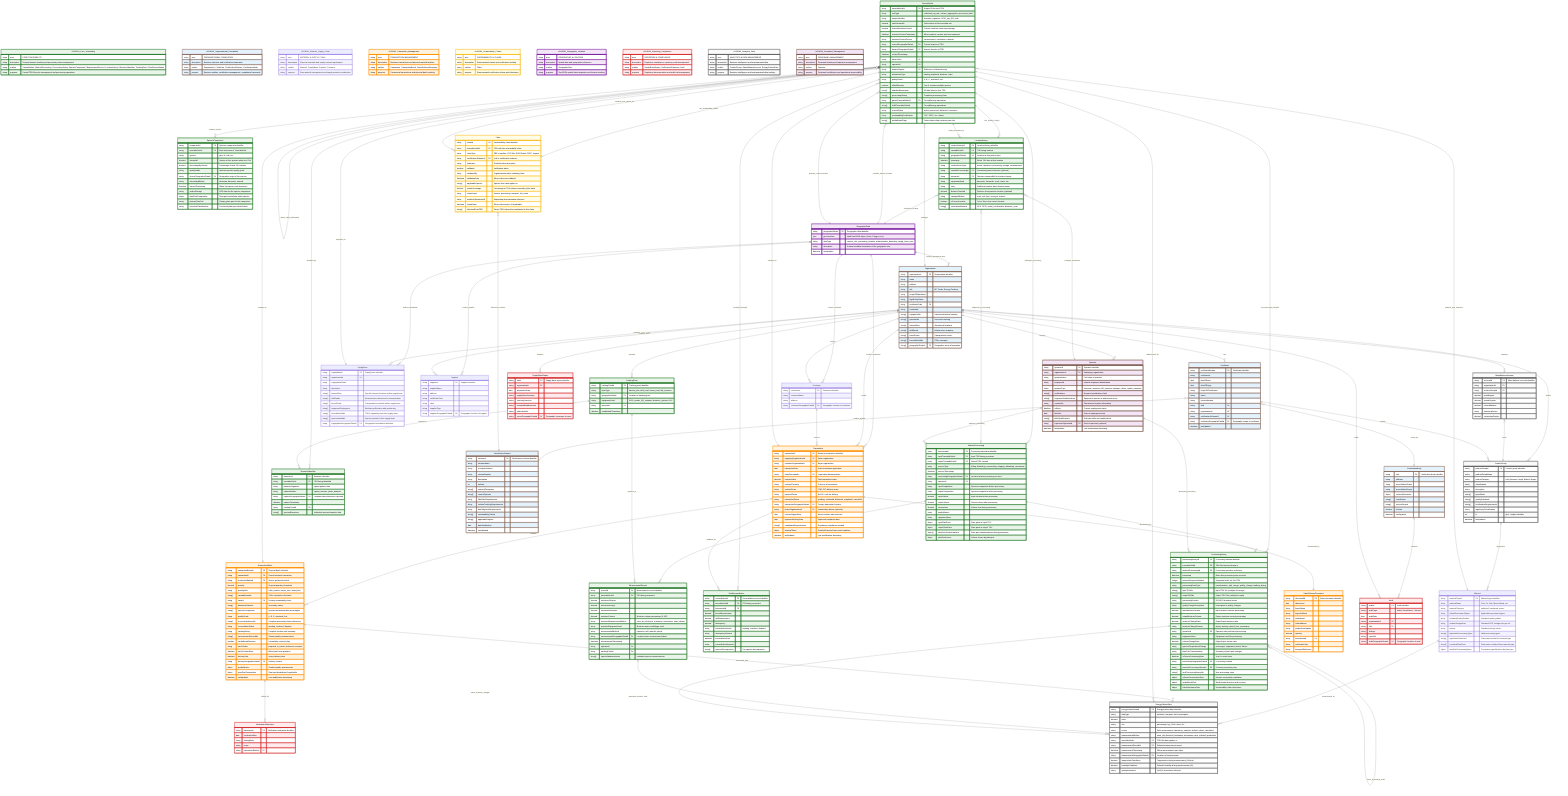 erDiagram

    %% BOOST Core Biomass Chain of Custody ERD - Subtle Color Theming with Legend
    %% Enhanced model with media-interruption-free traceability and TRU support
    %% Subtle color coding with integrated legend for functional area understanding
    
    %% ============================================================================
    %% COLOR LEGEND - Functional Area Guide
    %% ============================================================================
    
    LEGEND_Core_Traceability {
        string area "CORE TRACEABILITY"
        string description "Primary biomass tracking and processing chain management"
        string entities "TraceableUnit, MaterialProcessing, ProcessingHistory, SpeciesComponent, MeasurementRecord, LocationHistory, BiometricIdentifier, TrackingPoint, DataReconciliation"
        string purpose "Central TRU lifecycle management and processing operations"
    }

    LEGEND_Organizational_Foundation {
        string area "ORGANIZATIONAL FOUNDATION"
        string description "Business structure and certification framework"
        string entities "Organization, Certificate, CertificationScheme, CertificationBody"
        string purpose "Business entities, certification management, compliance framework"
    }

    LEGEND_Material_Supply_Chain {
        string area "MATERIAL & SUPPLY CHAIN"
        string description "Physical materials and supply network participants"
        string entities "Material, SupplyBase, Supplier, Customer"
        string purpose "Raw material management and supply network coordination"
    }

    LEGEND_Transaction_Management {
        string area "TRANSACTION MANAGEMENT"
        string description "Business transactions and physical material batches"
        string entities "Transaction, TransactionBatch, SalesDeliveryDocument"
        string purpose "Commercial transactions and physical batch tracking"
    }

    LEGEND_Sustainability_Claims {
        string area "SUSTAINABILITY & CLAIMS"
        string description "Environmental claims and certification tracking"
        string entities "Claim"
        string purpose "Environmental certification claims and inheritance"
    }

    LEGEND_Geographic_Location {
        string area "GEOGRAPHIC & LOCATION"
        string description "Spatial data and geographic references"
        string entities "GeographicData"
        string purpose "GeoJSON spatial data integration and location tracking"
    }

    LEGEND_Reporting_Compliance {
        string area "REPORTING & COMPLIANCE"
        string description "Regulatory compliance, reporting, audit management"
        string entities "SupplyBaseReport, VerificationStatement, Audit"
        string purpose "Regulatory documentation and audit trail management"
    }

    LEGEND_Analytics_Data {
        string area "ANALYTICS & DATA MANAGEMENT"
        string description "Business intelligence and environmental data"
        string entities "ProductGroup, MassBalanceAccount, EnergyCarbonData"
        string purpose "Business intelligence and environmental data tracking"
    }

    LEGEND_Personnel_Management {
        string area "PERSONNEL MANAGEMENT"
        string description "Personnel tracking and operator management"
        string entities "Operator"
        string purpose "Personnel certification and operational responsibility"
    }

    %% ============================================================================
    %% CORE TRACEABILITY - Primary biomass tracking and processing
    %% ============================================================================
    
    TraceableUnit {
        string traceableUnitId PK "Unique ID for each TRU"
        string unitType "individual_log, pile, volume_aggregation, processed_batch"
        string uniqueIdentifier "biometric_signature, RFID_tag, QR_code"
        decimal totalVolumeM3 "Total volume of the traceable unit"
        decimal currentMoistureContent "Current moisture content percentage"
        datetime moistureContentTimestamp "When moisture content was last measured"
        string moistureContentSource "measurement, calculation, estimate"
        string currentGeographicDataId FK "Current location of TRU"
        string harvestGeographicDataId FK "Harvest location of TRU"
        datetime createdTimestamp
        string harvesterId FK
        string operatorId FK
        string materialTypeId FK "Reference to Material entity"
        string assortmentType "sawlog, pulpwood, biomass, chips"
        string qualityGrade "A, B, C, structural, fuel"
        boolean isMultiSpecies "True if contains multiple species"
        string[] attachedInformation "All data linked to this TRU"
        string[] processingHistory "Complete processing chain"
        string parentTraceableUnitId FK "For split/merge operations"
        string[] childTraceableUnitIds "For split/merge operations"
        string currentStatus "active, processed, delivered, consumed"
        string sustainabilityCertification "FSC, PEFC, etc. claims"
        string[] mediaBreakFlags "Points where data continuity was lost"
    }

    MaterialProcessing {
        string processingId PK "Processing operation identifier"
        string inputTraceableUnitId FK "Input TRU being processed"
        string outputTraceableUnitId FK "Output TRU created"
        string processType "felling, delimbing, crosscutting, chipping, debarking, assortment"
        datetime processTimestamp
        string processingGeographicDataId FK "Location where processing occurred"
        string operatorId FK
        string inputComposition "Species composition before processing"
        string outputComposition "Species composition after processing"
        decimal inputVolume "Input volume before processing"
        decimal outputVolume "Output volume after processing"
        decimal volumeLoss "Volume lost during processing"
        string qualityMetrics
        string equipmentUsed
        object inputPlantParts "Plant parts in input TRU"
        object outputPlantParts "Plant parts in output TRU"
        object[] plantPartTransformations "Plant part transformations during processing"
        object plantPartLosses "Volume losses by plant part"
    }

    ProcessingHistory {
        string processingHistoryId PK "Processing timeline identifier"
        string traceableUnitId FK "TRU this history belongs to"
        string materialProcessingId FK "Processing operation reference"
        datetime timestamp "When this processing step occurred"
        integer processSequenceNumber "Sequential order for this TRU"
        string processingEventType "transformation, split, merge, quality_change, loading, drying"
        string[] inputTRUIds "Input TRU IDs (multiple for merge)"
        string[] outputTRUIds "Output TRU IDs (multiple for split)"
        string processingDuration "ISO 8601 duration format"
        string qualityChangeDescription "Description of quality changes"
        decimal inputMoistureContent "Input moisture content percentage"
        decimal outputMoistureContent "Output moisture content percentage"
        decimal moistureChangeRatio "Output/input moisture ratio"
        string moistureChangeReason "drying, wetting, natural_loss, processing"
        string operatorId FK "Operator who performed processing"
        string equipmentUsed "Equipment used for processing"
        decimal volumeChangeRatio "Output/input volume ratio"
        string speciesCompositionChange "unchanged, separated, mixed, filtered"
        string plantPartTransformation "Summary of plant part changes"
        boolean isCurrentProcessingState "True if current state"
        string processingGeographicDataId FK "Processing location"
        string previousProcessingHistoryId FK "Previous processing step"
        string[] nextProcessingHistoryIds "Next processing steps"
        object volumeConservationData "Volume conservation validation"
        object mediaBreakData "Media break detection and recovery"
        object claimInheritanceData "Sustainability claim inheritance"
    }

    SpeciesComponent {
        string componentId PK "Species component identifier"
        string traceableUnitId FK "Back reference to TraceableUnit"
        string species "pine, fir, oak, etc."
        decimal volumeM3 "Volume of this species within the TRU"
        decimal percentageByVolume "Percentage of total TRU volume"
        string qualityGrade "Species-specific quality grade"
        string sourceGeographicDataId FK "Geographic origin of this species"
        string harvestingMethod "chainsaw, harvester, manual"
        datetime harvestTimestamp "When this species was harvested"
        string carbonStorage "CO2 data for this species component"
        object plantPartComposition "Plant part breakdown within species"
        string primaryPlantPart "Primary plant part for this component"
        string structuralClassification "Functional plant part classification"
    }

    MeasurementRecord {
        string recordId PK "Measurement record identifier"
        string traceableUnitId FK "TRU being measured"
        decimal measuredVolume
        decimal measuredLength
        decimal measuredDiameter
        decimal moistureContent "Moisture content percentage (0-100)"
        string moistureMeasurementMethod "oven_dry, electrical_resistance, microwave, near_infrared"
        string moistureEquipmentUsed "Moisture meter model/type used"
        string measurementMethod "harvester, mill, manual, optical"
        string measurementGeographicDataId FK "Location where measurement taken"
        datetime measurementTimestamp
        string operatorId FK
        string trackingPointId FK
        string[] speciesMeasurements "Individual species measurements"
    }

    LocationHistory {
        string locationHistoryId PK "Location history identifier"
        string traceableUnitId FK "TRU being tracked"
        string geographicDataId FK "Location at this point in time"
        datetime timestamp "When TRU was at this location"
        string locationEventType "arrival, departure, processing, storage, measurement"
        string materialProcessingId FK "Processing event reference (optional)"
        string operatorId FK "Operator responsible for location change"
        string equipmentUsed "harvester, forwarder, truck, crane, etc."
        string notes "Additional context about location event"
        decimal distanceTraveled "Distance from previous location (optional)"
        string transportMethod "truck, rail, ship, conveyor, manual"
        boolean isCurrentLocation "True if this is the current location"
        string[] verificationMethods "GPS, RFID, visual_confirmation, biometric_scan"
    }

    BiometricIdentifier {
        string biometricId PK "Biometric identifier"
        string traceableUnitId FK "TRU being identified"
        string biometricSignature "optical pattern data"
        string captureMethod "optical_scanner, photo_analysis"
        string captureGeographicDataId FK "Location where biometric captured"
        datetime captureTimestamp
        string trackingPointId FK
        string[] speciesBiometrics "Individual species biometric data"
    }

    TrackingPoint {
        string trackingPointId PK "Tracking point identifier"
        string pointType "harvest_site, skid_road, forest_road, mill_entrance"
        string geographicDataId FK "Location of tracking point"
        string equipmentUsed "RFID_reader, QR_scanner, biometric_system, GPS"
        string operatorId FK
        datetime establishedTimestamp
    }

    DataReconciliation {
        string reconciliationId PK "Reconciliation record identifier"
        string traceableUnitId FK "TRU being reconciled"
        string transactionId FK
        decimal forestMeasurement
        decimal millMeasurement
        decimal discrepancy
        string reconciliationStatus "pending, resolved, disputed"
        string discrepancyReason
        datetime reconciliationDate
        string reconciliationOperator
        string[] speciesDiscrepancies "Per-species discrepancies"
    }

    %% ============================================================================
    %% ORGANIZATIONAL FOUNDATION - Business structure and certification
    %% ============================================================================
    
    Organization {
        string organizationId PK "Organization identifier"
        string name
        string address
        string role "BP, Trader, Energy Producer"
        string scopeOfOperations
        string legalEntityStatus
        string certificateCode FK
        string contactInfo
        string[] equipmentIds "Harvester/machine tracking"
        string[] operatorIds "Personnel tracking"
        string[] harvestSites "Operational locations"
        string[] skidRoads "Infrastructure mapping"
        string[] forestRoads "Transportation routes"
        string[] traceableUnitIds "TRUs managed"
        string[] geographicDataIds FK "Geographic areas of operation"
    }

    Certificate {
        string certificateNumber PK "Certificate identifier"
        string certificateId
        date dateOfIssue
        date dateOfExpiry
        string scopeOfCertification
        string status
        string versionNumber
        string cbId FK
        string organizationId FK
        string certificationSchemeId FK
        string certificateGeographicDataId FK "Geographic scope of certificate"
        datetime lastUpdated
    }

    CertificationScheme {
        string schemeId PK "Certification scheme identifier"
        string schemeName
        string recognitionStatus
        string versionNumber
        string description
        uri website
        string[] materialCategories
        string[] controlSystems
        string labelUseRequirements
        string volumeTrackingRequirements
        string dueDiligenceRequirements
        string[] sustainabilityCriteria
        string[] applicableRegions
        date dateEstablished
        datetime lastUpdated
    }

    CertificationBody {
        string cbId PK "Certification body identifier"
        string cbName
        string accreditationStatus
        string accreditationScope
        object contactInformation
        string[] jurisdictions
        string[] sectorsServed
        boolean isActive
        datetime lastUpdated
    }

    %% ============================================================================
    %% MATERIAL & SUPPLY CHAIN - Physical materials and supply network
    %% ============================================================================

    Material {
        string materialTypeId PK "Material type identifier"
        string materialName "Pine, Fir, Oak, Mixed Wood, etc."
        string materialCategory "softwood, hardwood, mixed"
        string defaultAssortmentTypes "Applicable assortment types"
        string standardQualityGrades "Standard quality grades"
        string carbonStorageRate "Standard CO2 storage rate per m3"
        string density "Standard density values"
        string[] applicableProcessingTypes "Valid processing types"
        string[] applicablePlantParts "Plant parts included in material type"
        string[] excludedPlantParts "Plant parts excluded from material type"
        object plantPartProcessingSpecs "Processing specifications by plant part"
    }

    SupplyBase {
        string supplyBaseId PK "Supply base identifier"
        string organizationId FK
        string supplyBaseName
        string description
        string[] harvestSites "Specific harvest locations within supply base"
        string[] skidRoads "Infrastructure references for transportation"
        string[] forestRoads "Transportation network within supply base"
        string[] equipmentDeployment "Machinery allocation and positioning"
        string[] traceableUnitIds "TRUs originating from this supply base"
        string[] speciesAvailable "Species present in this supply base"
        string supplyBaseGeographicDataId FK "Geographic boundaries definition"
    }

    Supplier {
        string supplierId PK "Supplier identifier"
        string supplierName
        string address
        string certificateCode
        string claim
        string supplierType
        string supplierGeographicDataId FK "Geographic location of supplier"
    }

    Customer {
        string customerId PK "Customer identifier"
        string customerName
        string address
        string customerGeographicDataId FK "Geographic location of customer"
    }

    %% ============================================================================
    %% TRANSACTION MANAGEMENT - Business transactions and physical batches
    %% ============================================================================

    Transaction {
        string transactionId PK "Business transaction identifier"
        string supplyingOrganizationId FK "Seller organization"
        string customerOrganizationId FK "Buyer organization"
        date transactionDate "Date of business agreement"
        string salesDocumentId FK "Legal sales documentation"
        decimal contractValue "Total transaction value"
        string contractCurrency "Currency of transaction"
        string contractTerms "FOB, CIF, delivery terms"
        string paymentTerms "Net 30, cash on delivery"
        string transactionStatus "pending, confirmed, delivered, completed, cancelled"
        string transactionGeographicDataId FK "Primary transaction location"
        string brokerOrganizationId FK "Intermediary broker (optional)"
        date contractSignedDate "When contract was executed"
        date expectedDeliveryDate "Expected completion date"
        string[] complianceRequirements "Regulatory compliance needed"
        object financialTerms "Detailed financial terms and conditions"
        datetime lastUpdated "Last modification timestamp"
    }

    TransactionBatch {
        string transactionBatchId PK "Physical batch identifier"
        string transactionId FK "Parent business transaction"
        string productionBatchId FK "Source production batch"
        decimal quantity "Physical quantity of material"
        string quantityUnit "cubic_meters, metric_tons, board_feet"
        string[] traceableUnitIds "TRUs included in this batch"
        string claimId FK "Primary sustainability claim"
        string[] additionalClaimIds "Secondary claims"
        string[] speciesComposition "Species breakdown with percentages"
        string qualityGrade "A, B, C, structural, fuel"
        string[] processingHistoryIds "Complete processing chain references"
        string reconciliationStatus "pending, resolved, disputed"
        string trackingHistory "Complete location trail summary"
        string[] measurementRecordIds "Volume/quality measurements"
        boolean mediaBreakDetected "Traceability continuity flag"
        string batchStatus "prepared, in_transit, delivered, accepted"
        datetime batchCreatedDate "When batch was prepared"
        datetime deliveryDate "Actual delivery date"
        string deliveryGeographicDataId FK "Delivery location"
        object qualityMetrics "Detailed quality assessments"
        object plantPartComposition "Plant part breakdown if applicable"
        datetime lastUpdated "Last modification timestamp"
    }

    SalesDeliveryDocument {
        string documentId PK "Sales document identifier"
        date dateIssued
        string buyerName
        string buyerAddress
        string sellerName
        string sellerAddress
        string productDescription
        decimal quantity
        string transactionId FK
        string certificateCode
        string transportReference
    }

    %% ============================================================================
    %% SUSTAINABILITY & CLAIMS - Environmental claims and certification
    %% ============================================================================

    Claim {
        string claimId PK "Sustainability claim identifier"
        string traceableUnitId FK "TRU with this sustainability claim"
        string claimType "SBP-compliant, FSC Mix, RSB Global, PEFC, organic"
        string certificationSchemeId FK "Link to certification scheme"
        string statement "Detailed claim description"
        boolean validated "Verification status"
        string validatedBy "Organization/auditor validating claim"
        datetime validationDate "When claim was validated"
        string[] applicableSpecies "Species this claim applies to"
        decimal claimPercentage "Percentage of TRU volume covered by this claim"
        string claimScope "harvest, processing, transport, full_chain"
        string evidenceDocumentId "Supporting documentation reference"
        datetime claimExpiry "When claim expires (if applicable)"
        string[] inheritedFromTRU "Parent TRU claims that contributed to this claim"
    }

    %% ============================================================================
    %% GEOGRAPHIC & LOCATION - Spatial data and geographic references
    %% ============================================================================

    GeographicData {
        string geographicDataId PK "Geographic data identifier"
        json geoJsonData "Valid GeoJSON object (Point, Polygon, etc.)"
        string dataType "harvest_site, processing_location, administrative_boundary, supply_base_area"
        string description "Human-readable description of the geographic area"
        datetime lastUpdated
    }

    %% ============================================================================
    %% REPORTING & COMPLIANCE - Regulatory compliance, reporting, audit management
    %% ============================================================================

    SupplyBaseReport {
        string sbrId PK "Supply base report identifier"
        string organizationId FK
        date preparationDate
        string supplyBaseSummary
        string sourcingPractices
        string sustainabilityMeasures
        string publicationUrl
        string reportGeographicDataId FK "Geographic coverage of report"
    }

    VerificationStatement {
        string statementId PK "Verification statement identifier"
        date verificationDate
        string issuingBody
        string scope
        string transactionBatchId FK
    }

    Audit {
        string auditId PK "Audit identifier"
        string auditType "Initial, Surveillance, Transfer"
        date auditDate
        string organizationId FK
        string cbId FK
        string findings
        string reportUrl
        string auditGeographicDataId FK "Geographic location of audit"
    }

    %% ============================================================================
    %% ANALYTICS & DATA MANAGEMENT - Business intelligence and environmental data
    %% ============================================================================

    ProductGroup {
        string productGroupId PK "Product group identifier"
        string productGroupName
        string productCategory "solid_biomass, liquid_biofuel, biogas"
        string classification
        string description
        string[] typicalUses
        string[] qualityStandards
        string[] certificationRequirements
        string regulatoryClassification
        uri id "@id - unique identifier"
        datetime lastUpdated
    }

    MassBalanceAccount {
        string accountId PK "Mass balance account identifier"
        string organizationId FK
        string productGroupId FK
        decimal periodInputs
        decimal periodOutputs
        decimal currentBalance
        string balancingPeriod
        decimal conversionFactors
    }

    EnergyCarbonData {
        string energyCarbonDataId PK "Energy/carbon data identifier"
        string dataType "moisture, transport, fuel consumption"
        decimal value
        string unit "percentage, kg_CO2e, liters, MJ"
        string source "field_measurement, laboratory_analysis, default_values, calculated"
        string measurementMethod "oven_dry, electrical_resistance, microwave, near_infrared, gravimetric"
        string traceableUnitId FK "TRU this data applies to"
        string measurementRecordId FK "Related measurement record"
        datetime measurementTimestamp "When measurement was taken"
        string measurementGeographicDataId FK "Location of measurement"
        decimal temperatureConditions "Temperature during measurement (Celsius)"
        decimal humidityConditions "Relative humidity during measurement (%)"
        string qualityAssurance "QA/QC procedures followed"
    }

    %% ============================================================================
    %% PERSONNEL MANAGEMENT - Personnel tracking and operator management
    %% ============================================================================

    Operator {
        string operatorId PK "Operator identifier"
        string organizationId FK "Employing organization"
        string operatorName "Full name of operator"
        string employeeId "Internal employee identification"
        string operatorType "harvester_operator, mill_operator, transport_driver, quality_inspector"
        string[] certifications "Required certifications held"
        string[] equipmentAuthorizations "Equipment operator is authorized to use"
        string contactInfo "Phone/email contact information"
        boolean isActive "Current employment status"
        date hireDate "Date of employment start"
        string[] skillsQualifications "Relevant skills and qualifications"
        string supervisorOperatorId FK "Direct supervisor (optional)"
        datetime lastUpdated "Last modification timestamp"
    }

    %% Apply subtle color styling
    classDef coreTraceability fill:#E8F5E8,stroke:#2E7D32,stroke-width:2px,color:#000
    classDef orgFoundation fill:#E3F2FD,stroke:#1976D2,stroke-width:2px,color:#000  
    classDef materialSupply fill:#EFEBE9,stroke:#8D6E63,stroke-width:2px,color:#000
    classDef transaction fill:#FFF3E0,stroke:#FF8F00,stroke-width:2px,color:#000
    classDef sustainability fill:#FFFDE7,stroke:#FBC02D,stroke-width:2px,color:#000
    classDef geographic fill:#F3E5F5,stroke:#7B1FA2,stroke-width:2px,color:#000
    classDef compliance fill:#FFEBEE,stroke:#D32F2F,stroke-width:2px,color:#000
    classDef analytics fill:#FAFAFA,stroke:#616161,stroke-width:2px,color:#000
    classDef personnel fill:#F3E5F5,stroke:#795548,stroke-width:2px,color:#000

    %% Apply styles to legend entities
    class LEGEND_Core_Traceability coreTraceability
    class LEGEND_Organizational_Foundation orgFoundation
    class LEGEND_Material_Supply_Chain materialSupply
    class LEGEND_Transaction_Management transaction
    class LEGEND_Sustainability_Claims sustainability
    class LEGEND_Geographic_Location geographic
    class LEGEND_Reporting_Compliance compliance
    class LEGEND_Analytics_Data analytics
    class LEGEND_Personnel_Management personnel

    %% Apply styles to functional entities
    class TraceableUnit,MaterialProcessing,ProcessingHistory,SpeciesComponent,MeasurementRecord,LocationHistory,BiometricIdentifier,TrackingPoint,DataReconciliation coreTraceability
    class Organization,Certificate,CertificationScheme,CertificationBody orgFoundation
    class Material,SupplyBase,Supplier,Customer materialSupply
    class Transaction,TransactionBatch,SalesDeliveryDocument transaction
    class Claim sustainability
    class GeographicData geographic
    class SupplyBaseReport,VerificationStatement,Audit compliance
    class ProductGroup,MassBalanceAccount,EnergyCarbonData analytics
    class Operator personnel

    %% Core relationships
    TraceableUnit ||--o{ SpeciesComponent : "contains_species"
    TraceableUnit ||--o{ MaterialProcessing : "undergoes_processing"
    TraceableUnit ||--o{ ProcessingHistory : "has_processing_timeline"
    MaterialProcessing ||--o{ MeasurementRecord : "generates_measurements"
    MaterialProcessing ||--o{ ProcessingHistory : "documented_by"
    ProcessingHistory ||--o{ ProcessingHistory : "forms_processing_chain"
    TraceableUnit ||--o{ BiometricIdentifier : "identified_by"
    TraceableUnit ||--o{ DataReconciliation : "reconciled_through"
    TraceableUnit ||--o{ LocationHistory : "has_location_history"
    TraceableUnit ||--|| Claim : "has_sustainability_claims"
    TrackingPoint ||--o{ MeasurementRecord : "captures_at"
    TrackingPoint ||--o{ BiometricIdentifier : "scanned_at"
    Transaction ||--o{ DataReconciliation : "validated_by"
    Material ||--o{ TraceableUnit : "material_type_reference"
    TraceableUnit ||--o{ TraceableUnit : "parent_child_relationship"
    Organization ||--o{ Certificate : "has"
    Certificate }o--|| CertificationScheme : "certifies_against"
    Certificate }o--|| CertificationBody : "issued_by"
    CertificationBody ||--o{ Audit : "conducts"
    GeographicData ||--o{ TraceableUnit : "provides_harvest_location"
    GeographicData ||--o{ TraceableUnit : "provides_current_location"
    GeographicData ||--o{ Organization : "defines_operational_area"
    GeographicData ||--o{ Transaction : "locates_transaction"
    GeographicData ||--o{ SupplyBase : "defines_boundaries"
    GeographicData ||--o{ Supplier : "locates_supplier"
    GeographicData ||--o{ Customer : "locates_customer"
    LocationHistory }o--|| GeographicData : "references_location"
    LocationHistory }o--o| MaterialProcessing : "triggered_by_processing"
    LocationHistory }o--|| TraceableUnit : "tracks_movement_of"
    Claim }o--|| CertificationScheme : "references_scheme"
    Claim }o--o{ TraceableUnit : "inherited_from_parent_tru"
    Organization ||--o{ TrackingPoint : "operates"
    Organization ||--o{ TraceableUnit : "manages"
    Organization ||--o{ SupplyBase : "manages_supply_base"
    SupplyBase ||--o{ TraceableUnit : "originates_tru"
    Organization ||--o{ Operator : "employs"
    Operator ||--o{ MaterialProcessing : "performs_processing"
    Operator ||--o{ ProcessingHistory : "documents_processing"
    Operator ||--o{ LocationHistory : "manages_movement"
    Transaction ||--o{ TraceableUnit : "includes_tru"
    TransactionBatch ||--o{ TraceableUnit : "contains_tru"
    Transaction ||--o{ TransactionBatch : "contains"
    Transaction ||--|| SalesDeliveryDocument : "documented_by"
    TransactionBatch ||--o{ VerificationStatement : "verified_by"
    Organization ||--o{ Transaction : "creates"
    Organization ||--o{ Supplier : "sources_from"
    Organization ||--o{ Customer : "sells_to"
    Customer ||--o{ Transaction : "receives"
    Organization ||--o{ SupplyBaseReport : "prepares"
    Audit }o--|| Organization : "audits"
    Organization ||--o{ MassBalanceAccount : "manages"
    Organization ||--o{ ProductGroup : "defines"
    MassBalanceAccount }o--|| ProductGroup : "tracks"
    ProductGroup ||--o{ Material : "categorizes"
    Certificate ||--o{ ProductGroup : "certifies"
    Material ||--o{ EnergyCarbonData : "characterized_by"
    TransactionBatch ||--o{ EnergyCarbonData : "associated_with"
    TraceableUnit ||--o{ EnergyCarbonData : "characterized_by"
    MeasurementRecord ||--o{ EnergyCarbonData : "generates_moisture_data"
    ProcessingHistory ||--o{ EnergyCarbonData : "tracks_moisture_changes"